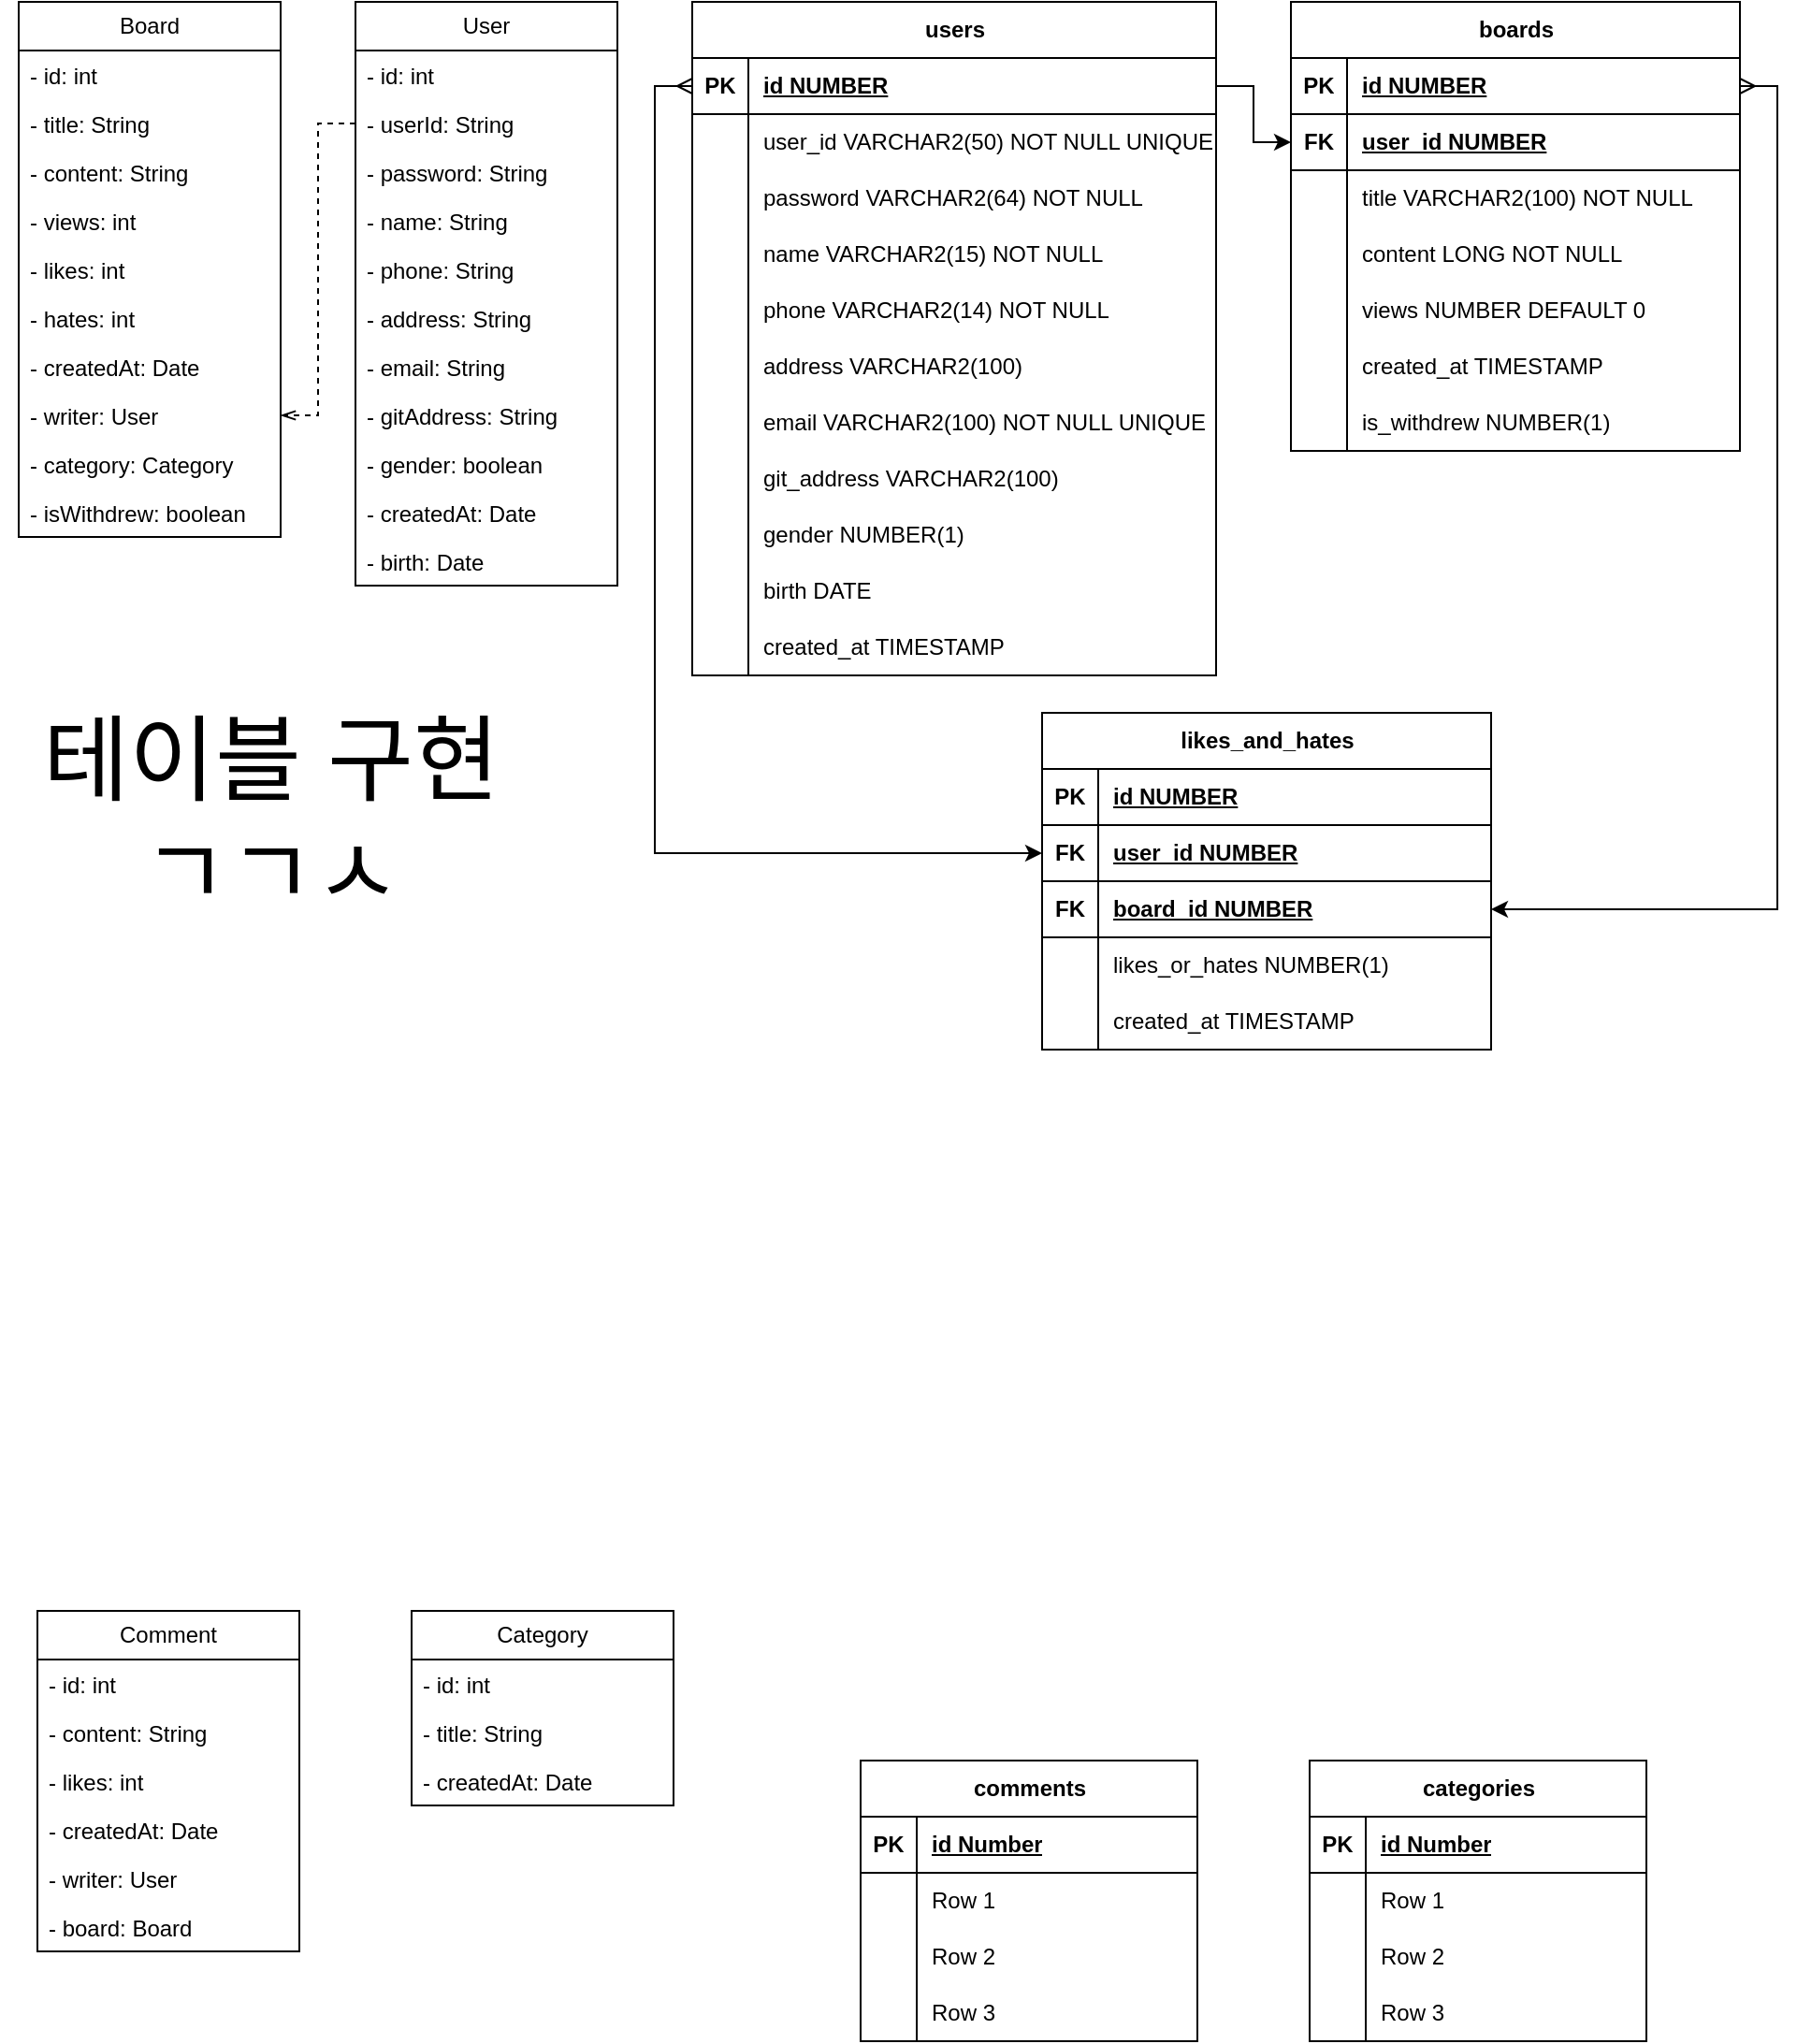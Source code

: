 <mxfile version="22.1.2" type="device">
  <diagram name="페이지-1" id="T_oSfCafNNo6tIP1mIXl">
    <mxGraphModel dx="1055" dy="557" grid="1" gridSize="10" guides="1" tooltips="1" connect="1" arrows="1" fold="1" page="1" pageScale="1" pageWidth="827" pageHeight="1169" math="0" shadow="0">
      <root>
        <mxCell id="0" />
        <mxCell id="1" parent="0" />
        <mxCell id="ng-btV2rW3oRjlShR7Oo-1" value="Board" style="swimlane;fontStyle=0;childLayout=stackLayout;horizontal=1;startSize=26;fillColor=none;horizontalStack=0;resizeParent=1;resizeParentMax=0;resizeLast=0;collapsible=1;marginBottom=0;whiteSpace=wrap;html=1;" vertex="1" parent="1">
          <mxGeometry x="40" y="40" width="140" height="286" as="geometry" />
        </mxCell>
        <mxCell id="ng-btV2rW3oRjlShR7Oo-2" value="- id: int" style="text;strokeColor=none;fillColor=none;align=left;verticalAlign=top;spacingLeft=4;spacingRight=4;overflow=hidden;rotatable=0;points=[[0,0.5],[1,0.5]];portConstraint=eastwest;whiteSpace=wrap;html=1;" vertex="1" parent="ng-btV2rW3oRjlShR7Oo-1">
          <mxGeometry y="26" width="140" height="26" as="geometry" />
        </mxCell>
        <mxCell id="ng-btV2rW3oRjlShR7Oo-6" value="- title: String" style="text;strokeColor=none;fillColor=none;align=left;verticalAlign=top;spacingLeft=4;spacingRight=4;overflow=hidden;rotatable=0;points=[[0,0.5],[1,0.5]];portConstraint=eastwest;whiteSpace=wrap;html=1;" vertex="1" parent="ng-btV2rW3oRjlShR7Oo-1">
          <mxGeometry y="52" width="140" height="26" as="geometry" />
        </mxCell>
        <mxCell id="ng-btV2rW3oRjlShR7Oo-7" value="- content: String" style="text;strokeColor=none;fillColor=none;align=left;verticalAlign=top;spacingLeft=4;spacingRight=4;overflow=hidden;rotatable=0;points=[[0,0.5],[1,0.5]];portConstraint=eastwest;whiteSpace=wrap;html=1;" vertex="1" parent="ng-btV2rW3oRjlShR7Oo-1">
          <mxGeometry y="78" width="140" height="26" as="geometry" />
        </mxCell>
        <mxCell id="ng-btV2rW3oRjlShR7Oo-26" value="- views: int" style="text;strokeColor=none;fillColor=none;align=left;verticalAlign=top;spacingLeft=4;spacingRight=4;overflow=hidden;rotatable=0;points=[[0,0.5],[1,0.5]];portConstraint=eastwest;whiteSpace=wrap;html=1;" vertex="1" parent="ng-btV2rW3oRjlShR7Oo-1">
          <mxGeometry y="104" width="140" height="26" as="geometry" />
        </mxCell>
        <mxCell id="ng-btV2rW3oRjlShR7Oo-25" value="- likes: int" style="text;strokeColor=none;fillColor=none;align=left;verticalAlign=top;spacingLeft=4;spacingRight=4;overflow=hidden;rotatable=0;points=[[0,0.5],[1,0.5]];portConstraint=eastwest;whiteSpace=wrap;html=1;" vertex="1" parent="ng-btV2rW3oRjlShR7Oo-1">
          <mxGeometry y="130" width="140" height="26" as="geometry" />
        </mxCell>
        <mxCell id="ng-btV2rW3oRjlShR7Oo-200" value="- hates: int" style="text;strokeColor=none;fillColor=none;align=left;verticalAlign=top;spacingLeft=4;spacingRight=4;overflow=hidden;rotatable=0;points=[[0,0.5],[1,0.5]];portConstraint=eastwest;whiteSpace=wrap;html=1;" vertex="1" parent="ng-btV2rW3oRjlShR7Oo-1">
          <mxGeometry y="156" width="140" height="26" as="geometry" />
        </mxCell>
        <mxCell id="ng-btV2rW3oRjlShR7Oo-24" value="- createdAt: Date" style="text;strokeColor=none;fillColor=none;align=left;verticalAlign=top;spacingLeft=4;spacingRight=4;overflow=hidden;rotatable=0;points=[[0,0.5],[1,0.5]];portConstraint=eastwest;whiteSpace=wrap;html=1;" vertex="1" parent="ng-btV2rW3oRjlShR7Oo-1">
          <mxGeometry y="182" width="140" height="26" as="geometry" />
        </mxCell>
        <mxCell id="ng-btV2rW3oRjlShR7Oo-22" value="- writer: User" style="text;strokeColor=none;fillColor=none;align=left;verticalAlign=top;spacingLeft=4;spacingRight=4;overflow=hidden;rotatable=0;points=[[0,0.5],[1,0.5]];portConstraint=eastwest;whiteSpace=wrap;html=1;" vertex="1" parent="ng-btV2rW3oRjlShR7Oo-1">
          <mxGeometry y="208" width="140" height="26" as="geometry" />
        </mxCell>
        <mxCell id="ng-btV2rW3oRjlShR7Oo-48" value="- category: Category" style="text;strokeColor=none;fillColor=none;align=left;verticalAlign=top;spacingLeft=4;spacingRight=4;overflow=hidden;rotatable=0;points=[[0,0.5],[1,0.5]];portConstraint=eastwest;whiteSpace=wrap;html=1;" vertex="1" parent="ng-btV2rW3oRjlShR7Oo-1">
          <mxGeometry y="234" width="140" height="26" as="geometry" />
        </mxCell>
        <mxCell id="ng-btV2rW3oRjlShR7Oo-196" value="- isWithdrew: boolean" style="text;strokeColor=none;fillColor=none;align=left;verticalAlign=top;spacingLeft=4;spacingRight=4;overflow=hidden;rotatable=0;points=[[0,0.5],[1,0.5]];portConstraint=eastwest;whiteSpace=wrap;html=1;" vertex="1" parent="ng-btV2rW3oRjlShR7Oo-1">
          <mxGeometry y="260" width="140" height="26" as="geometry" />
        </mxCell>
        <mxCell id="ng-btV2rW3oRjlShR7Oo-11" value="User" style="swimlane;fontStyle=0;childLayout=stackLayout;horizontal=1;startSize=26;fillColor=none;horizontalStack=0;resizeParent=1;resizeParentMax=0;resizeLast=0;collapsible=1;marginBottom=0;whiteSpace=wrap;html=1;swimlaneFillColor=default;" vertex="1" parent="1">
          <mxGeometry x="220" y="40" width="140" height="312" as="geometry" />
        </mxCell>
        <mxCell id="ng-btV2rW3oRjlShR7Oo-12" value="- id: int" style="text;strokeColor=none;fillColor=none;align=left;verticalAlign=top;spacingLeft=4;spacingRight=4;overflow=hidden;rotatable=0;points=[[0,0.5],[1,0.5]];portConstraint=eastwest;whiteSpace=wrap;html=1;" vertex="1" parent="ng-btV2rW3oRjlShR7Oo-11">
          <mxGeometry y="26" width="140" height="26" as="geometry" />
        </mxCell>
        <mxCell id="ng-btV2rW3oRjlShR7Oo-13" value="- userId: String" style="text;strokeColor=none;fillColor=none;align=left;verticalAlign=top;spacingLeft=4;spacingRight=4;overflow=hidden;rotatable=0;points=[[0,0.5],[1,0.5]];portConstraint=eastwest;whiteSpace=wrap;html=1;" vertex="1" parent="ng-btV2rW3oRjlShR7Oo-11">
          <mxGeometry y="52" width="140" height="26" as="geometry" />
        </mxCell>
        <mxCell id="ng-btV2rW3oRjlShR7Oo-14" value="- password: String" style="text;strokeColor=none;fillColor=none;align=left;verticalAlign=top;spacingLeft=4;spacingRight=4;overflow=hidden;rotatable=0;points=[[0,0.5],[1,0.5]];portConstraint=eastwest;whiteSpace=wrap;html=1;" vertex="1" parent="ng-btV2rW3oRjlShR7Oo-11">
          <mxGeometry y="78" width="140" height="26" as="geometry" />
        </mxCell>
        <mxCell id="ng-btV2rW3oRjlShR7Oo-19" value="- name: String" style="text;strokeColor=none;fillColor=none;align=left;verticalAlign=top;spacingLeft=4;spacingRight=4;overflow=hidden;rotatable=0;points=[[0,0.5],[1,0.5]];portConstraint=eastwest;whiteSpace=wrap;html=1;" vertex="1" parent="ng-btV2rW3oRjlShR7Oo-11">
          <mxGeometry y="104" width="140" height="26" as="geometry" />
        </mxCell>
        <mxCell id="ng-btV2rW3oRjlShR7Oo-15" value="- phone: String" style="text;strokeColor=none;fillColor=none;align=left;verticalAlign=top;spacingLeft=4;spacingRight=4;overflow=hidden;rotatable=0;points=[[0,0.5],[1,0.5]];portConstraint=eastwest;whiteSpace=wrap;html=1;" vertex="1" parent="ng-btV2rW3oRjlShR7Oo-11">
          <mxGeometry y="130" width="140" height="26" as="geometry" />
        </mxCell>
        <mxCell id="ng-btV2rW3oRjlShR7Oo-20" value="- address: String" style="text;strokeColor=none;fillColor=none;align=left;verticalAlign=top;spacingLeft=4;spacingRight=4;overflow=hidden;rotatable=0;points=[[0,0.5],[1,0.5]];portConstraint=eastwest;whiteSpace=wrap;html=1;" vertex="1" parent="ng-btV2rW3oRjlShR7Oo-11">
          <mxGeometry y="156" width="140" height="26" as="geometry" />
        </mxCell>
        <mxCell id="ng-btV2rW3oRjlShR7Oo-29" value="- email: String" style="text;strokeColor=none;fillColor=none;align=left;verticalAlign=top;spacingLeft=4;spacingRight=4;overflow=hidden;rotatable=0;points=[[0,0.5],[1,0.5]];portConstraint=eastwest;whiteSpace=wrap;html=1;" vertex="1" parent="ng-btV2rW3oRjlShR7Oo-11">
          <mxGeometry y="182" width="140" height="26" as="geometry" />
        </mxCell>
        <mxCell id="ng-btV2rW3oRjlShR7Oo-28" value="- gitAddress: String" style="text;strokeColor=none;fillColor=none;align=left;verticalAlign=top;spacingLeft=4;spacingRight=4;overflow=hidden;rotatable=0;points=[[0,0.5],[1,0.5]];portConstraint=eastwest;whiteSpace=wrap;html=1;" vertex="1" parent="ng-btV2rW3oRjlShR7Oo-11">
          <mxGeometry y="208" width="140" height="26" as="geometry" />
        </mxCell>
        <mxCell id="ng-btV2rW3oRjlShR7Oo-30" value="- gender: boolean" style="text;strokeColor=none;fillColor=none;align=left;verticalAlign=top;spacingLeft=4;spacingRight=4;overflow=hidden;rotatable=0;points=[[0,0.5],[1,0.5]];portConstraint=eastwest;whiteSpace=wrap;html=1;" vertex="1" parent="ng-btV2rW3oRjlShR7Oo-11">
          <mxGeometry y="234" width="140" height="26" as="geometry" />
        </mxCell>
        <mxCell id="ng-btV2rW3oRjlShR7Oo-27" value="- createdAt: Date" style="text;strokeColor=none;fillColor=none;align=left;verticalAlign=top;spacingLeft=4;spacingRight=4;overflow=hidden;rotatable=0;points=[[0,0.5],[1,0.5]];portConstraint=eastwest;whiteSpace=wrap;html=1;" vertex="1" parent="ng-btV2rW3oRjlShR7Oo-11">
          <mxGeometry y="260" width="140" height="26" as="geometry" />
        </mxCell>
        <mxCell id="ng-btV2rW3oRjlShR7Oo-21" value="- birth: Date" style="text;strokeColor=none;fillColor=none;align=left;verticalAlign=top;spacingLeft=4;spacingRight=4;overflow=hidden;rotatable=0;points=[[0,0.5],[1,0.5]];portConstraint=eastwest;whiteSpace=wrap;html=1;" vertex="1" parent="ng-btV2rW3oRjlShR7Oo-11">
          <mxGeometry y="286" width="140" height="26" as="geometry" />
        </mxCell>
        <mxCell id="ng-btV2rW3oRjlShR7Oo-23" style="edgeStyle=orthogonalEdgeStyle;rounded=0;orthogonalLoop=1;jettySize=auto;html=1;exitX=0;exitY=0.5;exitDx=0;exitDy=0;dashed=1;endArrow=openThin;endFill=0;" edge="1" parent="1" source="ng-btV2rW3oRjlShR7Oo-13" target="ng-btV2rW3oRjlShR7Oo-22">
          <mxGeometry relative="1" as="geometry" />
        </mxCell>
        <mxCell id="ng-btV2rW3oRjlShR7Oo-31" value="Comment" style="swimlane;fontStyle=0;childLayout=stackLayout;horizontal=1;startSize=26;fillColor=none;horizontalStack=0;resizeParent=1;resizeParentMax=0;resizeLast=0;collapsible=1;marginBottom=0;whiteSpace=wrap;html=1;" vertex="1" parent="1">
          <mxGeometry x="50" y="900" width="140" height="182" as="geometry" />
        </mxCell>
        <mxCell id="ng-btV2rW3oRjlShR7Oo-32" value="- id: int" style="text;strokeColor=none;fillColor=none;align=left;verticalAlign=top;spacingLeft=4;spacingRight=4;overflow=hidden;rotatable=0;points=[[0,0.5],[1,0.5]];portConstraint=eastwest;whiteSpace=wrap;html=1;" vertex="1" parent="ng-btV2rW3oRjlShR7Oo-31">
          <mxGeometry y="26" width="140" height="26" as="geometry" />
        </mxCell>
        <mxCell id="ng-btV2rW3oRjlShR7Oo-34" value="- content: String" style="text;strokeColor=none;fillColor=none;align=left;verticalAlign=top;spacingLeft=4;spacingRight=4;overflow=hidden;rotatable=0;points=[[0,0.5],[1,0.5]];portConstraint=eastwest;whiteSpace=wrap;html=1;" vertex="1" parent="ng-btV2rW3oRjlShR7Oo-31">
          <mxGeometry y="52" width="140" height="26" as="geometry" />
        </mxCell>
        <mxCell id="ng-btV2rW3oRjlShR7Oo-36" value="- likes: int" style="text;strokeColor=none;fillColor=none;align=left;verticalAlign=top;spacingLeft=4;spacingRight=4;overflow=hidden;rotatable=0;points=[[0,0.5],[1,0.5]];portConstraint=eastwest;whiteSpace=wrap;html=1;" vertex="1" parent="ng-btV2rW3oRjlShR7Oo-31">
          <mxGeometry y="78" width="140" height="26" as="geometry" />
        </mxCell>
        <mxCell id="ng-btV2rW3oRjlShR7Oo-37" value="- createdAt: Date" style="text;strokeColor=none;fillColor=none;align=left;verticalAlign=top;spacingLeft=4;spacingRight=4;overflow=hidden;rotatable=0;points=[[0,0.5],[1,0.5]];portConstraint=eastwest;whiteSpace=wrap;html=1;" vertex="1" parent="ng-btV2rW3oRjlShR7Oo-31">
          <mxGeometry y="104" width="140" height="26" as="geometry" />
        </mxCell>
        <mxCell id="ng-btV2rW3oRjlShR7Oo-38" value="- writer: User" style="text;strokeColor=none;fillColor=none;align=left;verticalAlign=top;spacingLeft=4;spacingRight=4;overflow=hidden;rotatable=0;points=[[0,0.5],[1,0.5]];portConstraint=eastwest;whiteSpace=wrap;html=1;" vertex="1" parent="ng-btV2rW3oRjlShR7Oo-31">
          <mxGeometry y="130" width="140" height="26" as="geometry" />
        </mxCell>
        <mxCell id="ng-btV2rW3oRjlShR7Oo-39" value="- board: Board" style="text;strokeColor=none;fillColor=none;align=left;verticalAlign=top;spacingLeft=4;spacingRight=4;overflow=hidden;rotatable=0;points=[[0,0.5],[1,0.5]];portConstraint=eastwest;whiteSpace=wrap;html=1;" vertex="1" parent="ng-btV2rW3oRjlShR7Oo-31">
          <mxGeometry y="156" width="140" height="26" as="geometry" />
        </mxCell>
        <mxCell id="ng-btV2rW3oRjlShR7Oo-41" value="Category" style="swimlane;fontStyle=0;childLayout=stackLayout;horizontal=1;startSize=26;fillColor=none;horizontalStack=0;resizeParent=1;resizeParentMax=0;resizeLast=0;collapsible=1;marginBottom=0;whiteSpace=wrap;html=1;" vertex="1" parent="1">
          <mxGeometry x="250" y="900" width="140" height="104" as="geometry" />
        </mxCell>
        <mxCell id="ng-btV2rW3oRjlShR7Oo-42" value="- id: int" style="text;strokeColor=none;fillColor=none;align=left;verticalAlign=top;spacingLeft=4;spacingRight=4;overflow=hidden;rotatable=0;points=[[0,0.5],[1,0.5]];portConstraint=eastwest;whiteSpace=wrap;html=1;" vertex="1" parent="ng-btV2rW3oRjlShR7Oo-41">
          <mxGeometry y="26" width="140" height="26" as="geometry" />
        </mxCell>
        <mxCell id="ng-btV2rW3oRjlShR7Oo-43" value="- title: String" style="text;strokeColor=none;fillColor=none;align=left;verticalAlign=top;spacingLeft=4;spacingRight=4;overflow=hidden;rotatable=0;points=[[0,0.5],[1,0.5]];portConstraint=eastwest;whiteSpace=wrap;html=1;" vertex="1" parent="ng-btV2rW3oRjlShR7Oo-41">
          <mxGeometry y="52" width="140" height="26" as="geometry" />
        </mxCell>
        <mxCell id="ng-btV2rW3oRjlShR7Oo-45" value="- createdAt: Date" style="text;strokeColor=none;fillColor=none;align=left;verticalAlign=top;spacingLeft=4;spacingRight=4;overflow=hidden;rotatable=0;points=[[0,0.5],[1,0.5]];portConstraint=eastwest;whiteSpace=wrap;html=1;" vertex="1" parent="ng-btV2rW3oRjlShR7Oo-41">
          <mxGeometry y="78" width="140" height="26" as="geometry" />
        </mxCell>
        <mxCell id="ng-btV2rW3oRjlShR7Oo-63" value="boards" style="shape=table;startSize=30;container=1;collapsible=1;childLayout=tableLayout;fixedRows=1;rowLines=0;fontStyle=1;align=center;resizeLast=1;html=1;" vertex="1" parent="1">
          <mxGeometry x="720" y="40" width="240" height="240" as="geometry" />
        </mxCell>
        <mxCell id="ng-btV2rW3oRjlShR7Oo-64" value="" style="shape=tableRow;horizontal=0;startSize=0;swimlaneHead=0;swimlaneBody=0;fillColor=none;collapsible=0;dropTarget=0;points=[[0,0.5],[1,0.5]];portConstraint=eastwest;top=0;left=0;right=0;bottom=1;" vertex="1" parent="ng-btV2rW3oRjlShR7Oo-63">
          <mxGeometry y="30" width="240" height="30" as="geometry" />
        </mxCell>
        <mxCell id="ng-btV2rW3oRjlShR7Oo-65" value="PK" style="shape=partialRectangle;connectable=0;fillColor=none;top=0;left=0;bottom=0;right=0;fontStyle=1;overflow=hidden;whiteSpace=wrap;html=1;" vertex="1" parent="ng-btV2rW3oRjlShR7Oo-64">
          <mxGeometry width="30" height="30" as="geometry">
            <mxRectangle width="30" height="30" as="alternateBounds" />
          </mxGeometry>
        </mxCell>
        <mxCell id="ng-btV2rW3oRjlShR7Oo-66" value="id NUMBER" style="shape=partialRectangle;connectable=0;fillColor=none;top=0;left=0;bottom=0;right=0;align=left;spacingLeft=6;fontStyle=5;overflow=hidden;whiteSpace=wrap;html=1;" vertex="1" parent="ng-btV2rW3oRjlShR7Oo-64">
          <mxGeometry x="30" width="210" height="30" as="geometry">
            <mxRectangle width="210" height="30" as="alternateBounds" />
          </mxGeometry>
        </mxCell>
        <mxCell id="ng-btV2rW3oRjlShR7Oo-186" value="" style="shape=tableRow;horizontal=0;startSize=0;swimlaneHead=0;swimlaneBody=0;fillColor=none;collapsible=0;dropTarget=0;points=[[0,0.5],[1,0.5]];portConstraint=eastwest;top=0;left=0;right=0;bottom=1;" vertex="1" parent="ng-btV2rW3oRjlShR7Oo-63">
          <mxGeometry y="60" width="240" height="30" as="geometry" />
        </mxCell>
        <mxCell id="ng-btV2rW3oRjlShR7Oo-187" value="FK" style="shape=partialRectangle;connectable=0;fillColor=none;top=0;left=0;bottom=0;right=0;fontStyle=1;overflow=hidden;whiteSpace=wrap;html=1;" vertex="1" parent="ng-btV2rW3oRjlShR7Oo-186">
          <mxGeometry width="30" height="30" as="geometry">
            <mxRectangle width="30" height="30" as="alternateBounds" />
          </mxGeometry>
        </mxCell>
        <mxCell id="ng-btV2rW3oRjlShR7Oo-188" value="user_id NUMBER" style="shape=partialRectangle;connectable=0;fillColor=none;top=0;left=0;bottom=0;right=0;align=left;spacingLeft=6;fontStyle=5;overflow=hidden;whiteSpace=wrap;html=1;" vertex="1" parent="ng-btV2rW3oRjlShR7Oo-186">
          <mxGeometry x="30" width="210" height="30" as="geometry">
            <mxRectangle width="210" height="30" as="alternateBounds" />
          </mxGeometry>
        </mxCell>
        <mxCell id="ng-btV2rW3oRjlShR7Oo-67" value="" style="shape=tableRow;horizontal=0;startSize=0;swimlaneHead=0;swimlaneBody=0;fillColor=none;collapsible=0;dropTarget=0;points=[[0,0.5],[1,0.5]];portConstraint=eastwest;top=0;left=0;right=0;bottom=0;" vertex="1" parent="ng-btV2rW3oRjlShR7Oo-63">
          <mxGeometry y="90" width="240" height="30" as="geometry" />
        </mxCell>
        <mxCell id="ng-btV2rW3oRjlShR7Oo-68" value="" style="shape=partialRectangle;connectable=0;fillColor=none;top=0;left=0;bottom=0;right=0;editable=1;overflow=hidden;whiteSpace=wrap;html=1;" vertex="1" parent="ng-btV2rW3oRjlShR7Oo-67">
          <mxGeometry width="30" height="30" as="geometry">
            <mxRectangle width="30" height="30" as="alternateBounds" />
          </mxGeometry>
        </mxCell>
        <mxCell id="ng-btV2rW3oRjlShR7Oo-69" value="title VARCHAR2(100) NOT NULL" style="shape=partialRectangle;connectable=0;fillColor=none;top=0;left=0;bottom=0;right=0;align=left;spacingLeft=6;overflow=hidden;whiteSpace=wrap;html=1;" vertex="1" parent="ng-btV2rW3oRjlShR7Oo-67">
          <mxGeometry x="30" width="210" height="30" as="geometry">
            <mxRectangle width="210" height="30" as="alternateBounds" />
          </mxGeometry>
        </mxCell>
        <mxCell id="ng-btV2rW3oRjlShR7Oo-70" value="" style="shape=tableRow;horizontal=0;startSize=0;swimlaneHead=0;swimlaneBody=0;fillColor=none;collapsible=0;dropTarget=0;points=[[0,0.5],[1,0.5]];portConstraint=eastwest;top=0;left=0;right=0;bottom=0;" vertex="1" parent="ng-btV2rW3oRjlShR7Oo-63">
          <mxGeometry y="120" width="240" height="30" as="geometry" />
        </mxCell>
        <mxCell id="ng-btV2rW3oRjlShR7Oo-71" value="" style="shape=partialRectangle;connectable=0;fillColor=none;top=0;left=0;bottom=0;right=0;editable=1;overflow=hidden;whiteSpace=wrap;html=1;" vertex="1" parent="ng-btV2rW3oRjlShR7Oo-70">
          <mxGeometry width="30" height="30" as="geometry">
            <mxRectangle width="30" height="30" as="alternateBounds" />
          </mxGeometry>
        </mxCell>
        <mxCell id="ng-btV2rW3oRjlShR7Oo-72" value="content LONG&amp;nbsp;NOT NULL" style="shape=partialRectangle;connectable=0;fillColor=none;top=0;left=0;bottom=0;right=0;align=left;spacingLeft=6;overflow=hidden;whiteSpace=wrap;html=1;" vertex="1" parent="ng-btV2rW3oRjlShR7Oo-70">
          <mxGeometry x="30" width="210" height="30" as="geometry">
            <mxRectangle width="210" height="30" as="alternateBounds" />
          </mxGeometry>
        </mxCell>
        <mxCell id="ng-btV2rW3oRjlShR7Oo-73" value="" style="shape=tableRow;horizontal=0;startSize=0;swimlaneHead=0;swimlaneBody=0;fillColor=none;collapsible=0;dropTarget=0;points=[[0,0.5],[1,0.5]];portConstraint=eastwest;top=0;left=0;right=0;bottom=0;" vertex="1" parent="ng-btV2rW3oRjlShR7Oo-63">
          <mxGeometry y="150" width="240" height="30" as="geometry" />
        </mxCell>
        <mxCell id="ng-btV2rW3oRjlShR7Oo-74" value="" style="shape=partialRectangle;connectable=0;fillColor=none;top=0;left=0;bottom=0;right=0;editable=1;overflow=hidden;whiteSpace=wrap;html=1;" vertex="1" parent="ng-btV2rW3oRjlShR7Oo-73">
          <mxGeometry width="30" height="30" as="geometry">
            <mxRectangle width="30" height="30" as="alternateBounds" />
          </mxGeometry>
        </mxCell>
        <mxCell id="ng-btV2rW3oRjlShR7Oo-75" value="views NUMBER DEFAULT 0" style="shape=partialRectangle;connectable=0;fillColor=none;top=0;left=0;bottom=0;right=0;align=left;spacingLeft=6;overflow=hidden;whiteSpace=wrap;html=1;" vertex="1" parent="ng-btV2rW3oRjlShR7Oo-73">
          <mxGeometry x="30" width="210" height="30" as="geometry">
            <mxRectangle width="210" height="30" as="alternateBounds" />
          </mxGeometry>
        </mxCell>
        <mxCell id="ng-btV2rW3oRjlShR7Oo-180" value="" style="shape=tableRow;horizontal=0;startSize=0;swimlaneHead=0;swimlaneBody=0;fillColor=none;collapsible=0;dropTarget=0;points=[[0,0.5],[1,0.5]];portConstraint=eastwest;top=0;left=0;right=0;bottom=0;" vertex="1" parent="ng-btV2rW3oRjlShR7Oo-63">
          <mxGeometry y="180" width="240" height="30" as="geometry" />
        </mxCell>
        <mxCell id="ng-btV2rW3oRjlShR7Oo-181" value="" style="shape=partialRectangle;connectable=0;fillColor=none;top=0;left=0;bottom=0;right=0;editable=1;overflow=hidden;whiteSpace=wrap;html=1;" vertex="1" parent="ng-btV2rW3oRjlShR7Oo-180">
          <mxGeometry width="30" height="30" as="geometry">
            <mxRectangle width="30" height="30" as="alternateBounds" />
          </mxGeometry>
        </mxCell>
        <mxCell id="ng-btV2rW3oRjlShR7Oo-182" value="created_at TIMESTAMP" style="shape=partialRectangle;connectable=0;fillColor=none;top=0;left=0;bottom=0;right=0;align=left;spacingLeft=6;overflow=hidden;whiteSpace=wrap;html=1;" vertex="1" parent="ng-btV2rW3oRjlShR7Oo-180">
          <mxGeometry x="30" width="210" height="30" as="geometry">
            <mxRectangle width="210" height="30" as="alternateBounds" />
          </mxGeometry>
        </mxCell>
        <mxCell id="ng-btV2rW3oRjlShR7Oo-193" value="" style="shape=tableRow;horizontal=0;startSize=0;swimlaneHead=0;swimlaneBody=0;fillColor=none;collapsible=0;dropTarget=0;points=[[0,0.5],[1,0.5]];portConstraint=eastwest;top=0;left=0;right=0;bottom=0;" vertex="1" parent="ng-btV2rW3oRjlShR7Oo-63">
          <mxGeometry y="210" width="240" height="30" as="geometry" />
        </mxCell>
        <mxCell id="ng-btV2rW3oRjlShR7Oo-194" value="" style="shape=partialRectangle;connectable=0;fillColor=none;top=0;left=0;bottom=0;right=0;editable=1;overflow=hidden;whiteSpace=wrap;html=1;" vertex="1" parent="ng-btV2rW3oRjlShR7Oo-193">
          <mxGeometry width="30" height="30" as="geometry">
            <mxRectangle width="30" height="30" as="alternateBounds" />
          </mxGeometry>
        </mxCell>
        <mxCell id="ng-btV2rW3oRjlShR7Oo-195" value="is_withdrew NUMBER(1)" style="shape=partialRectangle;connectable=0;fillColor=none;top=0;left=0;bottom=0;right=0;align=left;spacingLeft=6;overflow=hidden;whiteSpace=wrap;html=1;" vertex="1" parent="ng-btV2rW3oRjlShR7Oo-193">
          <mxGeometry x="30" width="210" height="30" as="geometry">
            <mxRectangle width="210" height="30" as="alternateBounds" />
          </mxGeometry>
        </mxCell>
        <mxCell id="ng-btV2rW3oRjlShR7Oo-76" value="comments" style="shape=table;startSize=30;container=1;collapsible=1;childLayout=tableLayout;fixedRows=1;rowLines=0;fontStyle=1;align=center;resizeLast=1;html=1;" vertex="1" parent="1">
          <mxGeometry x="490" y="980" width="180" height="150" as="geometry" />
        </mxCell>
        <mxCell id="ng-btV2rW3oRjlShR7Oo-77" value="" style="shape=tableRow;horizontal=0;startSize=0;swimlaneHead=0;swimlaneBody=0;fillColor=none;collapsible=0;dropTarget=0;points=[[0,0.5],[1,0.5]];portConstraint=eastwest;top=0;left=0;right=0;bottom=1;" vertex="1" parent="ng-btV2rW3oRjlShR7Oo-76">
          <mxGeometry y="30" width="180" height="30" as="geometry" />
        </mxCell>
        <mxCell id="ng-btV2rW3oRjlShR7Oo-78" value="PK" style="shape=partialRectangle;connectable=0;fillColor=none;top=0;left=0;bottom=0;right=0;fontStyle=1;overflow=hidden;whiteSpace=wrap;html=1;" vertex="1" parent="ng-btV2rW3oRjlShR7Oo-77">
          <mxGeometry width="30" height="30" as="geometry">
            <mxRectangle width="30" height="30" as="alternateBounds" />
          </mxGeometry>
        </mxCell>
        <mxCell id="ng-btV2rW3oRjlShR7Oo-79" value="id Number" style="shape=partialRectangle;connectable=0;fillColor=none;top=0;left=0;bottom=0;right=0;align=left;spacingLeft=6;fontStyle=5;overflow=hidden;whiteSpace=wrap;html=1;" vertex="1" parent="ng-btV2rW3oRjlShR7Oo-77">
          <mxGeometry x="30" width="150" height="30" as="geometry">
            <mxRectangle width="150" height="30" as="alternateBounds" />
          </mxGeometry>
        </mxCell>
        <mxCell id="ng-btV2rW3oRjlShR7Oo-80" value="" style="shape=tableRow;horizontal=0;startSize=0;swimlaneHead=0;swimlaneBody=0;fillColor=none;collapsible=0;dropTarget=0;points=[[0,0.5],[1,0.5]];portConstraint=eastwest;top=0;left=0;right=0;bottom=0;" vertex="1" parent="ng-btV2rW3oRjlShR7Oo-76">
          <mxGeometry y="60" width="180" height="30" as="geometry" />
        </mxCell>
        <mxCell id="ng-btV2rW3oRjlShR7Oo-81" value="" style="shape=partialRectangle;connectable=0;fillColor=none;top=0;left=0;bottom=0;right=0;editable=1;overflow=hidden;whiteSpace=wrap;html=1;" vertex="1" parent="ng-btV2rW3oRjlShR7Oo-80">
          <mxGeometry width="30" height="30" as="geometry">
            <mxRectangle width="30" height="30" as="alternateBounds" />
          </mxGeometry>
        </mxCell>
        <mxCell id="ng-btV2rW3oRjlShR7Oo-82" value="Row 1" style="shape=partialRectangle;connectable=0;fillColor=none;top=0;left=0;bottom=0;right=0;align=left;spacingLeft=6;overflow=hidden;whiteSpace=wrap;html=1;" vertex="1" parent="ng-btV2rW3oRjlShR7Oo-80">
          <mxGeometry x="30" width="150" height="30" as="geometry">
            <mxRectangle width="150" height="30" as="alternateBounds" />
          </mxGeometry>
        </mxCell>
        <mxCell id="ng-btV2rW3oRjlShR7Oo-83" value="" style="shape=tableRow;horizontal=0;startSize=0;swimlaneHead=0;swimlaneBody=0;fillColor=none;collapsible=0;dropTarget=0;points=[[0,0.5],[1,0.5]];portConstraint=eastwest;top=0;left=0;right=0;bottom=0;" vertex="1" parent="ng-btV2rW3oRjlShR7Oo-76">
          <mxGeometry y="90" width="180" height="30" as="geometry" />
        </mxCell>
        <mxCell id="ng-btV2rW3oRjlShR7Oo-84" value="" style="shape=partialRectangle;connectable=0;fillColor=none;top=0;left=0;bottom=0;right=0;editable=1;overflow=hidden;whiteSpace=wrap;html=1;" vertex="1" parent="ng-btV2rW3oRjlShR7Oo-83">
          <mxGeometry width="30" height="30" as="geometry">
            <mxRectangle width="30" height="30" as="alternateBounds" />
          </mxGeometry>
        </mxCell>
        <mxCell id="ng-btV2rW3oRjlShR7Oo-85" value="Row 2" style="shape=partialRectangle;connectable=0;fillColor=none;top=0;left=0;bottom=0;right=0;align=left;spacingLeft=6;overflow=hidden;whiteSpace=wrap;html=1;" vertex="1" parent="ng-btV2rW3oRjlShR7Oo-83">
          <mxGeometry x="30" width="150" height="30" as="geometry">
            <mxRectangle width="150" height="30" as="alternateBounds" />
          </mxGeometry>
        </mxCell>
        <mxCell id="ng-btV2rW3oRjlShR7Oo-86" value="" style="shape=tableRow;horizontal=0;startSize=0;swimlaneHead=0;swimlaneBody=0;fillColor=none;collapsible=0;dropTarget=0;points=[[0,0.5],[1,0.5]];portConstraint=eastwest;top=0;left=0;right=0;bottom=0;" vertex="1" parent="ng-btV2rW3oRjlShR7Oo-76">
          <mxGeometry y="120" width="180" height="30" as="geometry" />
        </mxCell>
        <mxCell id="ng-btV2rW3oRjlShR7Oo-87" value="" style="shape=partialRectangle;connectable=0;fillColor=none;top=0;left=0;bottom=0;right=0;editable=1;overflow=hidden;whiteSpace=wrap;html=1;" vertex="1" parent="ng-btV2rW3oRjlShR7Oo-86">
          <mxGeometry width="30" height="30" as="geometry">
            <mxRectangle width="30" height="30" as="alternateBounds" />
          </mxGeometry>
        </mxCell>
        <mxCell id="ng-btV2rW3oRjlShR7Oo-88" value="Row 3" style="shape=partialRectangle;connectable=0;fillColor=none;top=0;left=0;bottom=0;right=0;align=left;spacingLeft=6;overflow=hidden;whiteSpace=wrap;html=1;" vertex="1" parent="ng-btV2rW3oRjlShR7Oo-86">
          <mxGeometry x="30" width="150" height="30" as="geometry">
            <mxRectangle width="150" height="30" as="alternateBounds" />
          </mxGeometry>
        </mxCell>
        <mxCell id="ng-btV2rW3oRjlShR7Oo-89" value="categories" style="shape=table;startSize=30;container=1;collapsible=1;childLayout=tableLayout;fixedRows=1;rowLines=0;fontStyle=1;align=center;resizeLast=1;html=1;" vertex="1" parent="1">
          <mxGeometry x="730" y="980" width="180" height="150" as="geometry" />
        </mxCell>
        <mxCell id="ng-btV2rW3oRjlShR7Oo-90" value="" style="shape=tableRow;horizontal=0;startSize=0;swimlaneHead=0;swimlaneBody=0;fillColor=none;collapsible=0;dropTarget=0;points=[[0,0.5],[1,0.5]];portConstraint=eastwest;top=0;left=0;right=0;bottom=1;" vertex="1" parent="ng-btV2rW3oRjlShR7Oo-89">
          <mxGeometry y="30" width="180" height="30" as="geometry" />
        </mxCell>
        <mxCell id="ng-btV2rW3oRjlShR7Oo-91" value="PK" style="shape=partialRectangle;connectable=0;fillColor=none;top=0;left=0;bottom=0;right=0;fontStyle=1;overflow=hidden;whiteSpace=wrap;html=1;" vertex="1" parent="ng-btV2rW3oRjlShR7Oo-90">
          <mxGeometry width="30" height="30" as="geometry">
            <mxRectangle width="30" height="30" as="alternateBounds" />
          </mxGeometry>
        </mxCell>
        <mxCell id="ng-btV2rW3oRjlShR7Oo-92" value="id Number" style="shape=partialRectangle;connectable=0;fillColor=none;top=0;left=0;bottom=0;right=0;align=left;spacingLeft=6;fontStyle=5;overflow=hidden;whiteSpace=wrap;html=1;" vertex="1" parent="ng-btV2rW3oRjlShR7Oo-90">
          <mxGeometry x="30" width="150" height="30" as="geometry">
            <mxRectangle width="150" height="30" as="alternateBounds" />
          </mxGeometry>
        </mxCell>
        <mxCell id="ng-btV2rW3oRjlShR7Oo-93" value="" style="shape=tableRow;horizontal=0;startSize=0;swimlaneHead=0;swimlaneBody=0;fillColor=none;collapsible=0;dropTarget=0;points=[[0,0.5],[1,0.5]];portConstraint=eastwest;top=0;left=0;right=0;bottom=0;" vertex="1" parent="ng-btV2rW3oRjlShR7Oo-89">
          <mxGeometry y="60" width="180" height="30" as="geometry" />
        </mxCell>
        <mxCell id="ng-btV2rW3oRjlShR7Oo-94" value="" style="shape=partialRectangle;connectable=0;fillColor=none;top=0;left=0;bottom=0;right=0;editable=1;overflow=hidden;whiteSpace=wrap;html=1;" vertex="1" parent="ng-btV2rW3oRjlShR7Oo-93">
          <mxGeometry width="30" height="30" as="geometry">
            <mxRectangle width="30" height="30" as="alternateBounds" />
          </mxGeometry>
        </mxCell>
        <mxCell id="ng-btV2rW3oRjlShR7Oo-95" value="Row 1" style="shape=partialRectangle;connectable=0;fillColor=none;top=0;left=0;bottom=0;right=0;align=left;spacingLeft=6;overflow=hidden;whiteSpace=wrap;html=1;" vertex="1" parent="ng-btV2rW3oRjlShR7Oo-93">
          <mxGeometry x="30" width="150" height="30" as="geometry">
            <mxRectangle width="150" height="30" as="alternateBounds" />
          </mxGeometry>
        </mxCell>
        <mxCell id="ng-btV2rW3oRjlShR7Oo-96" value="" style="shape=tableRow;horizontal=0;startSize=0;swimlaneHead=0;swimlaneBody=0;fillColor=none;collapsible=0;dropTarget=0;points=[[0,0.5],[1,0.5]];portConstraint=eastwest;top=0;left=0;right=0;bottom=0;" vertex="1" parent="ng-btV2rW3oRjlShR7Oo-89">
          <mxGeometry y="90" width="180" height="30" as="geometry" />
        </mxCell>
        <mxCell id="ng-btV2rW3oRjlShR7Oo-97" value="" style="shape=partialRectangle;connectable=0;fillColor=none;top=0;left=0;bottom=0;right=0;editable=1;overflow=hidden;whiteSpace=wrap;html=1;" vertex="1" parent="ng-btV2rW3oRjlShR7Oo-96">
          <mxGeometry width="30" height="30" as="geometry">
            <mxRectangle width="30" height="30" as="alternateBounds" />
          </mxGeometry>
        </mxCell>
        <mxCell id="ng-btV2rW3oRjlShR7Oo-98" value="Row 2" style="shape=partialRectangle;connectable=0;fillColor=none;top=0;left=0;bottom=0;right=0;align=left;spacingLeft=6;overflow=hidden;whiteSpace=wrap;html=1;" vertex="1" parent="ng-btV2rW3oRjlShR7Oo-96">
          <mxGeometry x="30" width="150" height="30" as="geometry">
            <mxRectangle width="150" height="30" as="alternateBounds" />
          </mxGeometry>
        </mxCell>
        <mxCell id="ng-btV2rW3oRjlShR7Oo-99" value="" style="shape=tableRow;horizontal=0;startSize=0;swimlaneHead=0;swimlaneBody=0;fillColor=none;collapsible=0;dropTarget=0;points=[[0,0.5],[1,0.5]];portConstraint=eastwest;top=0;left=0;right=0;bottom=0;" vertex="1" parent="ng-btV2rW3oRjlShR7Oo-89">
          <mxGeometry y="120" width="180" height="30" as="geometry" />
        </mxCell>
        <mxCell id="ng-btV2rW3oRjlShR7Oo-100" value="" style="shape=partialRectangle;connectable=0;fillColor=none;top=0;left=0;bottom=0;right=0;editable=1;overflow=hidden;whiteSpace=wrap;html=1;" vertex="1" parent="ng-btV2rW3oRjlShR7Oo-99">
          <mxGeometry width="30" height="30" as="geometry">
            <mxRectangle width="30" height="30" as="alternateBounds" />
          </mxGeometry>
        </mxCell>
        <mxCell id="ng-btV2rW3oRjlShR7Oo-101" value="Row 3" style="shape=partialRectangle;connectable=0;fillColor=none;top=0;left=0;bottom=0;right=0;align=left;spacingLeft=6;overflow=hidden;whiteSpace=wrap;html=1;" vertex="1" parent="ng-btV2rW3oRjlShR7Oo-99">
          <mxGeometry x="30" width="150" height="30" as="geometry">
            <mxRectangle width="150" height="30" as="alternateBounds" />
          </mxGeometry>
        </mxCell>
        <mxCell id="ng-btV2rW3oRjlShR7Oo-139" value="users" style="shape=table;startSize=30;container=1;collapsible=1;childLayout=tableLayout;fixedRows=1;rowLines=0;fontStyle=1;align=center;resizeLast=1;html=1;" vertex="1" parent="1">
          <mxGeometry x="400" y="40" width="280" height="360" as="geometry" />
        </mxCell>
        <mxCell id="ng-btV2rW3oRjlShR7Oo-140" value="" style="shape=tableRow;horizontal=0;startSize=0;swimlaneHead=0;swimlaneBody=0;fillColor=none;collapsible=0;dropTarget=0;points=[[0,0.5],[1,0.5]];portConstraint=eastwest;top=0;left=0;right=0;bottom=1;" vertex="1" parent="ng-btV2rW3oRjlShR7Oo-139">
          <mxGeometry y="30" width="280" height="30" as="geometry" />
        </mxCell>
        <mxCell id="ng-btV2rW3oRjlShR7Oo-141" value="PK" style="shape=partialRectangle;connectable=0;fillColor=none;top=0;left=0;bottom=0;right=0;fontStyle=1;overflow=hidden;whiteSpace=wrap;html=1;" vertex="1" parent="ng-btV2rW3oRjlShR7Oo-140">
          <mxGeometry width="30" height="30" as="geometry">
            <mxRectangle width="30" height="30" as="alternateBounds" />
          </mxGeometry>
        </mxCell>
        <mxCell id="ng-btV2rW3oRjlShR7Oo-142" value="id NUMBER" style="shape=partialRectangle;connectable=0;fillColor=none;top=0;left=0;bottom=0;right=0;align=left;spacingLeft=6;fontStyle=5;overflow=hidden;whiteSpace=wrap;html=1;" vertex="1" parent="ng-btV2rW3oRjlShR7Oo-140">
          <mxGeometry x="30" width="250" height="30" as="geometry">
            <mxRectangle width="250" height="30" as="alternateBounds" />
          </mxGeometry>
        </mxCell>
        <mxCell id="ng-btV2rW3oRjlShR7Oo-143" value="" style="shape=tableRow;horizontal=0;startSize=0;swimlaneHead=0;swimlaneBody=0;fillColor=none;collapsible=0;dropTarget=0;points=[[0,0.5],[1,0.5]];portConstraint=eastwest;top=0;left=0;right=0;bottom=0;" vertex="1" parent="ng-btV2rW3oRjlShR7Oo-139">
          <mxGeometry y="60" width="280" height="30" as="geometry" />
        </mxCell>
        <mxCell id="ng-btV2rW3oRjlShR7Oo-144" value="" style="shape=partialRectangle;connectable=0;fillColor=none;top=0;left=0;bottom=0;right=0;editable=1;overflow=hidden;whiteSpace=wrap;html=1;" vertex="1" parent="ng-btV2rW3oRjlShR7Oo-143">
          <mxGeometry width="30" height="30" as="geometry">
            <mxRectangle width="30" height="30" as="alternateBounds" />
          </mxGeometry>
        </mxCell>
        <mxCell id="ng-btV2rW3oRjlShR7Oo-145" value="user_id VARCHAR2(50) NOT NULL UNIQUE" style="shape=partialRectangle;connectable=0;fillColor=none;top=0;left=0;bottom=0;right=0;align=left;spacingLeft=6;overflow=hidden;whiteSpace=wrap;html=1;" vertex="1" parent="ng-btV2rW3oRjlShR7Oo-143">
          <mxGeometry x="30" width="250" height="30" as="geometry">
            <mxRectangle width="250" height="30" as="alternateBounds" />
          </mxGeometry>
        </mxCell>
        <mxCell id="ng-btV2rW3oRjlShR7Oo-152" value="" style="shape=tableRow;horizontal=0;startSize=0;swimlaneHead=0;swimlaneBody=0;fillColor=none;collapsible=0;dropTarget=0;points=[[0,0.5],[1,0.5]];portConstraint=eastwest;top=0;left=0;right=0;bottom=0;" vertex="1" parent="ng-btV2rW3oRjlShR7Oo-139">
          <mxGeometry y="90" width="280" height="30" as="geometry" />
        </mxCell>
        <mxCell id="ng-btV2rW3oRjlShR7Oo-153" value="" style="shape=partialRectangle;connectable=0;fillColor=none;top=0;left=0;bottom=0;right=0;editable=1;overflow=hidden;whiteSpace=wrap;html=1;" vertex="1" parent="ng-btV2rW3oRjlShR7Oo-152">
          <mxGeometry width="30" height="30" as="geometry">
            <mxRectangle width="30" height="30" as="alternateBounds" />
          </mxGeometry>
        </mxCell>
        <mxCell id="ng-btV2rW3oRjlShR7Oo-154" value="password VARCHAR2(64)&amp;nbsp;NOT NULL" style="shape=partialRectangle;connectable=0;fillColor=none;top=0;left=0;bottom=0;right=0;align=left;spacingLeft=6;overflow=hidden;whiteSpace=wrap;html=1;" vertex="1" parent="ng-btV2rW3oRjlShR7Oo-152">
          <mxGeometry x="30" width="250" height="30" as="geometry">
            <mxRectangle width="250" height="30" as="alternateBounds" />
          </mxGeometry>
        </mxCell>
        <mxCell id="ng-btV2rW3oRjlShR7Oo-146" value="" style="shape=tableRow;horizontal=0;startSize=0;swimlaneHead=0;swimlaneBody=0;fillColor=none;collapsible=0;dropTarget=0;points=[[0,0.5],[1,0.5]];portConstraint=eastwest;top=0;left=0;right=0;bottom=0;" vertex="1" parent="ng-btV2rW3oRjlShR7Oo-139">
          <mxGeometry y="120" width="280" height="30" as="geometry" />
        </mxCell>
        <mxCell id="ng-btV2rW3oRjlShR7Oo-147" value="" style="shape=partialRectangle;connectable=0;fillColor=none;top=0;left=0;bottom=0;right=0;editable=1;overflow=hidden;whiteSpace=wrap;html=1;" vertex="1" parent="ng-btV2rW3oRjlShR7Oo-146">
          <mxGeometry width="30" height="30" as="geometry">
            <mxRectangle width="30" height="30" as="alternateBounds" />
          </mxGeometry>
        </mxCell>
        <mxCell id="ng-btV2rW3oRjlShR7Oo-148" value="name VARCHAR2(15)&amp;nbsp;NOT NULL" style="shape=partialRectangle;connectable=0;fillColor=none;top=0;left=0;bottom=0;right=0;align=left;spacingLeft=6;overflow=hidden;whiteSpace=wrap;html=1;" vertex="1" parent="ng-btV2rW3oRjlShR7Oo-146">
          <mxGeometry x="30" width="250" height="30" as="geometry">
            <mxRectangle width="250" height="30" as="alternateBounds" />
          </mxGeometry>
        </mxCell>
        <mxCell id="ng-btV2rW3oRjlShR7Oo-149" value="" style="shape=tableRow;horizontal=0;startSize=0;swimlaneHead=0;swimlaneBody=0;fillColor=none;collapsible=0;dropTarget=0;points=[[0,0.5],[1,0.5]];portConstraint=eastwest;top=0;left=0;right=0;bottom=0;" vertex="1" parent="ng-btV2rW3oRjlShR7Oo-139">
          <mxGeometry y="150" width="280" height="30" as="geometry" />
        </mxCell>
        <mxCell id="ng-btV2rW3oRjlShR7Oo-150" value="" style="shape=partialRectangle;connectable=0;fillColor=none;top=0;left=0;bottom=0;right=0;editable=1;overflow=hidden;whiteSpace=wrap;html=1;" vertex="1" parent="ng-btV2rW3oRjlShR7Oo-149">
          <mxGeometry width="30" height="30" as="geometry">
            <mxRectangle width="30" height="30" as="alternateBounds" />
          </mxGeometry>
        </mxCell>
        <mxCell id="ng-btV2rW3oRjlShR7Oo-151" value="phone VARCHAR2(14)&amp;nbsp;NOT NULL" style="shape=partialRectangle;connectable=0;fillColor=none;top=0;left=0;bottom=0;right=0;align=left;spacingLeft=6;overflow=hidden;whiteSpace=wrap;html=1;" vertex="1" parent="ng-btV2rW3oRjlShR7Oo-149">
          <mxGeometry x="30" width="250" height="30" as="geometry">
            <mxRectangle width="250" height="30" as="alternateBounds" />
          </mxGeometry>
        </mxCell>
        <mxCell id="ng-btV2rW3oRjlShR7Oo-155" value="" style="shape=tableRow;horizontal=0;startSize=0;swimlaneHead=0;swimlaneBody=0;fillColor=none;collapsible=0;dropTarget=0;points=[[0,0.5],[1,0.5]];portConstraint=eastwest;top=0;left=0;right=0;bottom=0;" vertex="1" parent="ng-btV2rW3oRjlShR7Oo-139">
          <mxGeometry y="180" width="280" height="30" as="geometry" />
        </mxCell>
        <mxCell id="ng-btV2rW3oRjlShR7Oo-156" value="" style="shape=partialRectangle;connectable=0;fillColor=none;top=0;left=0;bottom=0;right=0;editable=1;overflow=hidden;whiteSpace=wrap;html=1;" vertex="1" parent="ng-btV2rW3oRjlShR7Oo-155">
          <mxGeometry width="30" height="30" as="geometry">
            <mxRectangle width="30" height="30" as="alternateBounds" />
          </mxGeometry>
        </mxCell>
        <mxCell id="ng-btV2rW3oRjlShR7Oo-157" value="address VARCHAR2(100)" style="shape=partialRectangle;connectable=0;fillColor=none;top=0;left=0;bottom=0;right=0;align=left;spacingLeft=6;overflow=hidden;whiteSpace=wrap;html=1;" vertex="1" parent="ng-btV2rW3oRjlShR7Oo-155">
          <mxGeometry x="30" width="250" height="30" as="geometry">
            <mxRectangle width="250" height="30" as="alternateBounds" />
          </mxGeometry>
        </mxCell>
        <mxCell id="ng-btV2rW3oRjlShR7Oo-158" value="" style="shape=tableRow;horizontal=0;startSize=0;swimlaneHead=0;swimlaneBody=0;fillColor=none;collapsible=0;dropTarget=0;points=[[0,0.5],[1,0.5]];portConstraint=eastwest;top=0;left=0;right=0;bottom=0;" vertex="1" parent="ng-btV2rW3oRjlShR7Oo-139">
          <mxGeometry y="210" width="280" height="30" as="geometry" />
        </mxCell>
        <mxCell id="ng-btV2rW3oRjlShR7Oo-159" value="" style="shape=partialRectangle;connectable=0;fillColor=none;top=0;left=0;bottom=0;right=0;editable=1;overflow=hidden;whiteSpace=wrap;html=1;" vertex="1" parent="ng-btV2rW3oRjlShR7Oo-158">
          <mxGeometry width="30" height="30" as="geometry">
            <mxRectangle width="30" height="30" as="alternateBounds" />
          </mxGeometry>
        </mxCell>
        <mxCell id="ng-btV2rW3oRjlShR7Oo-160" value="email VARCHAR2(100)&amp;nbsp;NOT NULL UNIQUE" style="shape=partialRectangle;connectable=0;fillColor=none;top=0;left=0;bottom=0;right=0;align=left;spacingLeft=6;overflow=hidden;whiteSpace=wrap;html=1;" vertex="1" parent="ng-btV2rW3oRjlShR7Oo-158">
          <mxGeometry x="30" width="250" height="30" as="geometry">
            <mxRectangle width="250" height="30" as="alternateBounds" />
          </mxGeometry>
        </mxCell>
        <mxCell id="ng-btV2rW3oRjlShR7Oo-161" value="" style="shape=tableRow;horizontal=0;startSize=0;swimlaneHead=0;swimlaneBody=0;fillColor=none;collapsible=0;dropTarget=0;points=[[0,0.5],[1,0.5]];portConstraint=eastwest;top=0;left=0;right=0;bottom=0;" vertex="1" parent="ng-btV2rW3oRjlShR7Oo-139">
          <mxGeometry y="240" width="280" height="30" as="geometry" />
        </mxCell>
        <mxCell id="ng-btV2rW3oRjlShR7Oo-162" value="" style="shape=partialRectangle;connectable=0;fillColor=none;top=0;left=0;bottom=0;right=0;editable=1;overflow=hidden;whiteSpace=wrap;html=1;" vertex="1" parent="ng-btV2rW3oRjlShR7Oo-161">
          <mxGeometry width="30" height="30" as="geometry">
            <mxRectangle width="30" height="30" as="alternateBounds" />
          </mxGeometry>
        </mxCell>
        <mxCell id="ng-btV2rW3oRjlShR7Oo-163" value="git_address VARCHAR2(100)" style="shape=partialRectangle;connectable=0;fillColor=none;top=0;left=0;bottom=0;right=0;align=left;spacingLeft=6;overflow=hidden;whiteSpace=wrap;html=1;" vertex="1" parent="ng-btV2rW3oRjlShR7Oo-161">
          <mxGeometry x="30" width="250" height="30" as="geometry">
            <mxRectangle width="250" height="30" as="alternateBounds" />
          </mxGeometry>
        </mxCell>
        <mxCell id="ng-btV2rW3oRjlShR7Oo-164" value="" style="shape=tableRow;horizontal=0;startSize=0;swimlaneHead=0;swimlaneBody=0;fillColor=none;collapsible=0;dropTarget=0;points=[[0,0.5],[1,0.5]];portConstraint=eastwest;top=0;left=0;right=0;bottom=0;" vertex="1" parent="ng-btV2rW3oRjlShR7Oo-139">
          <mxGeometry y="270" width="280" height="30" as="geometry" />
        </mxCell>
        <mxCell id="ng-btV2rW3oRjlShR7Oo-165" value="" style="shape=partialRectangle;connectable=0;fillColor=none;top=0;left=0;bottom=0;right=0;editable=1;overflow=hidden;whiteSpace=wrap;html=1;" vertex="1" parent="ng-btV2rW3oRjlShR7Oo-164">
          <mxGeometry width="30" height="30" as="geometry">
            <mxRectangle width="30" height="30" as="alternateBounds" />
          </mxGeometry>
        </mxCell>
        <mxCell id="ng-btV2rW3oRjlShR7Oo-166" value="gender NUMBER(1)" style="shape=partialRectangle;connectable=0;fillColor=none;top=0;left=0;bottom=0;right=0;align=left;spacingLeft=6;overflow=hidden;whiteSpace=wrap;html=1;" vertex="1" parent="ng-btV2rW3oRjlShR7Oo-164">
          <mxGeometry x="30" width="250" height="30" as="geometry">
            <mxRectangle width="250" height="30" as="alternateBounds" />
          </mxGeometry>
        </mxCell>
        <mxCell id="ng-btV2rW3oRjlShR7Oo-190" value="" style="shape=tableRow;horizontal=0;startSize=0;swimlaneHead=0;swimlaneBody=0;fillColor=none;collapsible=0;dropTarget=0;points=[[0,0.5],[1,0.5]];portConstraint=eastwest;top=0;left=0;right=0;bottom=0;" vertex="1" parent="ng-btV2rW3oRjlShR7Oo-139">
          <mxGeometry y="300" width="280" height="30" as="geometry" />
        </mxCell>
        <mxCell id="ng-btV2rW3oRjlShR7Oo-191" value="" style="shape=partialRectangle;connectable=0;fillColor=none;top=0;left=0;bottom=0;right=0;editable=1;overflow=hidden;whiteSpace=wrap;html=1;" vertex="1" parent="ng-btV2rW3oRjlShR7Oo-190">
          <mxGeometry width="30" height="30" as="geometry">
            <mxRectangle width="30" height="30" as="alternateBounds" />
          </mxGeometry>
        </mxCell>
        <mxCell id="ng-btV2rW3oRjlShR7Oo-192" value="birth DATE" style="shape=partialRectangle;connectable=0;fillColor=none;top=0;left=0;bottom=0;right=0;align=left;spacingLeft=6;overflow=hidden;whiteSpace=wrap;html=1;" vertex="1" parent="ng-btV2rW3oRjlShR7Oo-190">
          <mxGeometry x="30" width="250" height="30" as="geometry">
            <mxRectangle width="250" height="30" as="alternateBounds" />
          </mxGeometry>
        </mxCell>
        <mxCell id="ng-btV2rW3oRjlShR7Oo-167" value="" style="shape=tableRow;horizontal=0;startSize=0;swimlaneHead=0;swimlaneBody=0;fillColor=none;collapsible=0;dropTarget=0;points=[[0,0.5],[1,0.5]];portConstraint=eastwest;top=0;left=0;right=0;bottom=0;" vertex="1" parent="ng-btV2rW3oRjlShR7Oo-139">
          <mxGeometry y="330" width="280" height="30" as="geometry" />
        </mxCell>
        <mxCell id="ng-btV2rW3oRjlShR7Oo-168" value="" style="shape=partialRectangle;connectable=0;fillColor=none;top=0;left=0;bottom=0;right=0;editable=1;overflow=hidden;whiteSpace=wrap;html=1;" vertex="1" parent="ng-btV2rW3oRjlShR7Oo-167">
          <mxGeometry width="30" height="30" as="geometry">
            <mxRectangle width="30" height="30" as="alternateBounds" />
          </mxGeometry>
        </mxCell>
        <mxCell id="ng-btV2rW3oRjlShR7Oo-169" value="created_at TIMESTAMP" style="shape=partialRectangle;connectable=0;fillColor=none;top=0;left=0;bottom=0;right=0;align=left;spacingLeft=6;overflow=hidden;whiteSpace=wrap;html=1;" vertex="1" parent="ng-btV2rW3oRjlShR7Oo-167">
          <mxGeometry x="30" width="250" height="30" as="geometry">
            <mxRectangle width="250" height="30" as="alternateBounds" />
          </mxGeometry>
        </mxCell>
        <mxCell id="ng-btV2rW3oRjlShR7Oo-189" style="edgeStyle=orthogonalEdgeStyle;rounded=0;orthogonalLoop=1;jettySize=auto;html=1;exitX=1;exitY=0.5;exitDx=0;exitDy=0;entryX=0;entryY=0.5;entryDx=0;entryDy=0;" edge="1" parent="1" source="ng-btV2rW3oRjlShR7Oo-140" target="ng-btV2rW3oRjlShR7Oo-186">
          <mxGeometry relative="1" as="geometry" />
        </mxCell>
        <mxCell id="ng-btV2rW3oRjlShR7Oo-201" value="likes_and_hates" style="shape=table;startSize=30;container=1;collapsible=1;childLayout=tableLayout;fixedRows=1;rowLines=0;fontStyle=1;align=center;resizeLast=1;html=1;" vertex="1" parent="1">
          <mxGeometry x="587" y="420" width="240" height="180" as="geometry" />
        </mxCell>
        <mxCell id="ng-btV2rW3oRjlShR7Oo-202" value="" style="shape=tableRow;horizontal=0;startSize=0;swimlaneHead=0;swimlaneBody=0;fillColor=none;collapsible=0;dropTarget=0;points=[[0,0.5],[1,0.5]];portConstraint=eastwest;top=0;left=0;right=0;bottom=1;" vertex="1" parent="ng-btV2rW3oRjlShR7Oo-201">
          <mxGeometry y="30" width="240" height="30" as="geometry" />
        </mxCell>
        <mxCell id="ng-btV2rW3oRjlShR7Oo-203" value="PK" style="shape=partialRectangle;connectable=0;fillColor=none;top=0;left=0;bottom=0;right=0;fontStyle=1;overflow=hidden;whiteSpace=wrap;html=1;" vertex="1" parent="ng-btV2rW3oRjlShR7Oo-202">
          <mxGeometry width="30" height="30" as="geometry">
            <mxRectangle width="30" height="30" as="alternateBounds" />
          </mxGeometry>
        </mxCell>
        <mxCell id="ng-btV2rW3oRjlShR7Oo-204" value="id NUMBER" style="shape=partialRectangle;connectable=0;fillColor=none;top=0;left=0;bottom=0;right=0;align=left;spacingLeft=6;fontStyle=5;overflow=hidden;whiteSpace=wrap;html=1;" vertex="1" parent="ng-btV2rW3oRjlShR7Oo-202">
          <mxGeometry x="30" width="210" height="30" as="geometry">
            <mxRectangle width="210" height="30" as="alternateBounds" />
          </mxGeometry>
        </mxCell>
        <mxCell id="ng-btV2rW3oRjlShR7Oo-205" value="" style="shape=tableRow;horizontal=0;startSize=0;swimlaneHead=0;swimlaneBody=0;fillColor=none;collapsible=0;dropTarget=0;points=[[0,0.5],[1,0.5]];portConstraint=eastwest;top=0;left=0;right=0;bottom=1;" vertex="1" parent="ng-btV2rW3oRjlShR7Oo-201">
          <mxGeometry y="60" width="240" height="30" as="geometry" />
        </mxCell>
        <mxCell id="ng-btV2rW3oRjlShR7Oo-206" value="FK" style="shape=partialRectangle;connectable=0;fillColor=none;top=0;left=0;bottom=0;right=0;fontStyle=1;overflow=hidden;whiteSpace=wrap;html=1;" vertex="1" parent="ng-btV2rW3oRjlShR7Oo-205">
          <mxGeometry width="30" height="30" as="geometry">
            <mxRectangle width="30" height="30" as="alternateBounds" />
          </mxGeometry>
        </mxCell>
        <mxCell id="ng-btV2rW3oRjlShR7Oo-207" value="user_id NUMBER" style="shape=partialRectangle;connectable=0;fillColor=none;top=0;left=0;bottom=0;right=0;align=left;spacingLeft=6;fontStyle=5;overflow=hidden;whiteSpace=wrap;html=1;" vertex="1" parent="ng-btV2rW3oRjlShR7Oo-205">
          <mxGeometry x="30" width="210" height="30" as="geometry">
            <mxRectangle width="210" height="30" as="alternateBounds" />
          </mxGeometry>
        </mxCell>
        <mxCell id="ng-btV2rW3oRjlShR7Oo-229" value="" style="shape=tableRow;horizontal=0;startSize=0;swimlaneHead=0;swimlaneBody=0;fillColor=none;collapsible=0;dropTarget=0;points=[[0,0.5],[1,0.5]];portConstraint=eastwest;top=0;left=0;right=0;bottom=1;" vertex="1" parent="ng-btV2rW3oRjlShR7Oo-201">
          <mxGeometry y="90" width="240" height="30" as="geometry" />
        </mxCell>
        <mxCell id="ng-btV2rW3oRjlShR7Oo-230" value="FK" style="shape=partialRectangle;connectable=0;fillColor=none;top=0;left=0;bottom=0;right=0;fontStyle=1;overflow=hidden;whiteSpace=wrap;html=1;" vertex="1" parent="ng-btV2rW3oRjlShR7Oo-229">
          <mxGeometry width="30" height="30" as="geometry">
            <mxRectangle width="30" height="30" as="alternateBounds" />
          </mxGeometry>
        </mxCell>
        <mxCell id="ng-btV2rW3oRjlShR7Oo-231" value="board_id NUMBER" style="shape=partialRectangle;connectable=0;fillColor=none;top=0;left=0;bottom=0;right=0;align=left;spacingLeft=6;fontStyle=5;overflow=hidden;whiteSpace=wrap;html=1;" vertex="1" parent="ng-btV2rW3oRjlShR7Oo-229">
          <mxGeometry x="30" width="210" height="30" as="geometry">
            <mxRectangle width="210" height="30" as="alternateBounds" />
          </mxGeometry>
        </mxCell>
        <mxCell id="ng-btV2rW3oRjlShR7Oo-208" value="" style="shape=tableRow;horizontal=0;startSize=0;swimlaneHead=0;swimlaneBody=0;fillColor=none;collapsible=0;dropTarget=0;points=[[0,0.5],[1,0.5]];portConstraint=eastwest;top=0;left=0;right=0;bottom=0;" vertex="1" parent="ng-btV2rW3oRjlShR7Oo-201">
          <mxGeometry y="120" width="240" height="30" as="geometry" />
        </mxCell>
        <mxCell id="ng-btV2rW3oRjlShR7Oo-209" value="" style="shape=partialRectangle;connectable=0;fillColor=none;top=0;left=0;bottom=0;right=0;editable=1;overflow=hidden;whiteSpace=wrap;html=1;" vertex="1" parent="ng-btV2rW3oRjlShR7Oo-208">
          <mxGeometry width="30" height="30" as="geometry">
            <mxRectangle width="30" height="30" as="alternateBounds" />
          </mxGeometry>
        </mxCell>
        <mxCell id="ng-btV2rW3oRjlShR7Oo-210" value="likes_or_hates NUMBER(1)" style="shape=partialRectangle;connectable=0;fillColor=none;top=0;left=0;bottom=0;right=0;align=left;spacingLeft=6;overflow=hidden;whiteSpace=wrap;html=1;" vertex="1" parent="ng-btV2rW3oRjlShR7Oo-208">
          <mxGeometry x="30" width="210" height="30" as="geometry">
            <mxRectangle width="210" height="30" as="alternateBounds" />
          </mxGeometry>
        </mxCell>
        <mxCell id="ng-btV2rW3oRjlShR7Oo-223" value="" style="shape=tableRow;horizontal=0;startSize=0;swimlaneHead=0;swimlaneBody=0;fillColor=none;collapsible=0;dropTarget=0;points=[[0,0.5],[1,0.5]];portConstraint=eastwest;top=0;left=0;right=0;bottom=0;" vertex="1" parent="ng-btV2rW3oRjlShR7Oo-201">
          <mxGeometry y="150" width="240" height="30" as="geometry" />
        </mxCell>
        <mxCell id="ng-btV2rW3oRjlShR7Oo-224" value="" style="shape=partialRectangle;connectable=0;fillColor=none;top=0;left=0;bottom=0;right=0;editable=1;overflow=hidden;whiteSpace=wrap;html=1;" vertex="1" parent="ng-btV2rW3oRjlShR7Oo-223">
          <mxGeometry width="30" height="30" as="geometry">
            <mxRectangle width="30" height="30" as="alternateBounds" />
          </mxGeometry>
        </mxCell>
        <mxCell id="ng-btV2rW3oRjlShR7Oo-225" value="created_at TIMESTAMP" style="shape=partialRectangle;connectable=0;fillColor=none;top=0;left=0;bottom=0;right=0;align=left;spacingLeft=6;overflow=hidden;whiteSpace=wrap;html=1;" vertex="1" parent="ng-btV2rW3oRjlShR7Oo-223">
          <mxGeometry x="30" width="210" height="30" as="geometry">
            <mxRectangle width="210" height="30" as="alternateBounds" />
          </mxGeometry>
        </mxCell>
        <mxCell id="ng-btV2rW3oRjlShR7Oo-232" style="edgeStyle=orthogonalEdgeStyle;rounded=0;orthogonalLoop=1;jettySize=auto;html=1;exitX=0;exitY=0.5;exitDx=0;exitDy=0;entryX=0;entryY=0.5;entryDx=0;entryDy=0;startArrow=ERmany;startFill=0;" edge="1" parent="1" source="ng-btV2rW3oRjlShR7Oo-140" target="ng-btV2rW3oRjlShR7Oo-205">
          <mxGeometry relative="1" as="geometry" />
        </mxCell>
        <mxCell id="ng-btV2rW3oRjlShR7Oo-233" style="edgeStyle=orthogonalEdgeStyle;rounded=0;orthogonalLoop=1;jettySize=auto;html=1;exitX=1;exitY=0.5;exitDx=0;exitDy=0;entryX=1;entryY=0.5;entryDx=0;entryDy=0;startArrow=ERmany;startFill=0;" edge="1" parent="1" source="ng-btV2rW3oRjlShR7Oo-64" target="ng-btV2rW3oRjlShR7Oo-229">
          <mxGeometry relative="1" as="geometry" />
        </mxCell>
        <mxCell id="ng-btV2rW3oRjlShR7Oo-246" value="테이블 구현 ㄱㄱㅅ" style="text;html=1;strokeColor=none;fillColor=none;align=center;verticalAlign=middle;whiteSpace=wrap;rounded=0;fontSize=50;" vertex="1" parent="1">
          <mxGeometry x="30" y="380" width="290" height="190" as="geometry" />
        </mxCell>
      </root>
    </mxGraphModel>
  </diagram>
</mxfile>
